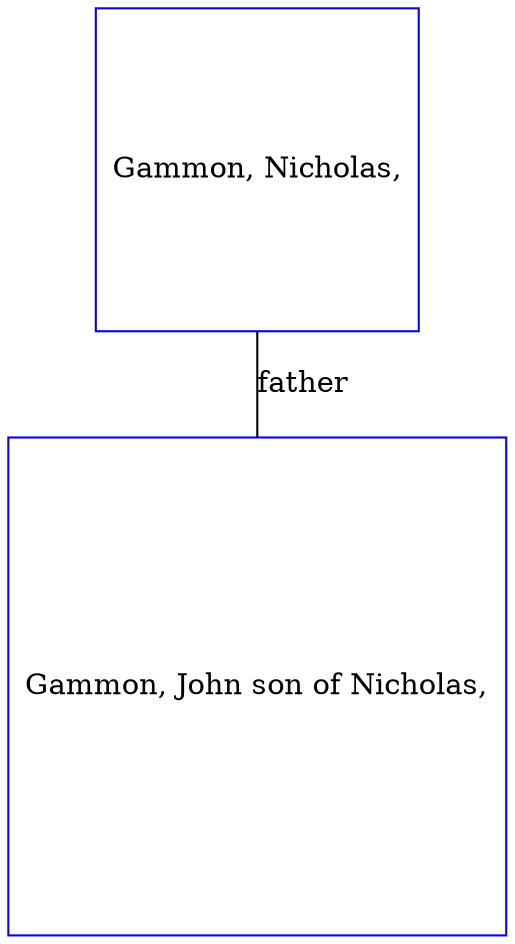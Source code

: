 digraph D {
    edge [dir=none];    node [shape=box];    "009636"   [label="Gammon, John son of Nicholas,", shape=box, regular=1, color="blue"] ;
"009637"   [label="Gammon, Nicholas,", shape=box, regular=1, color="blue"] ;
009637->009636 [label="father",arrowsize=0.0]; 
}